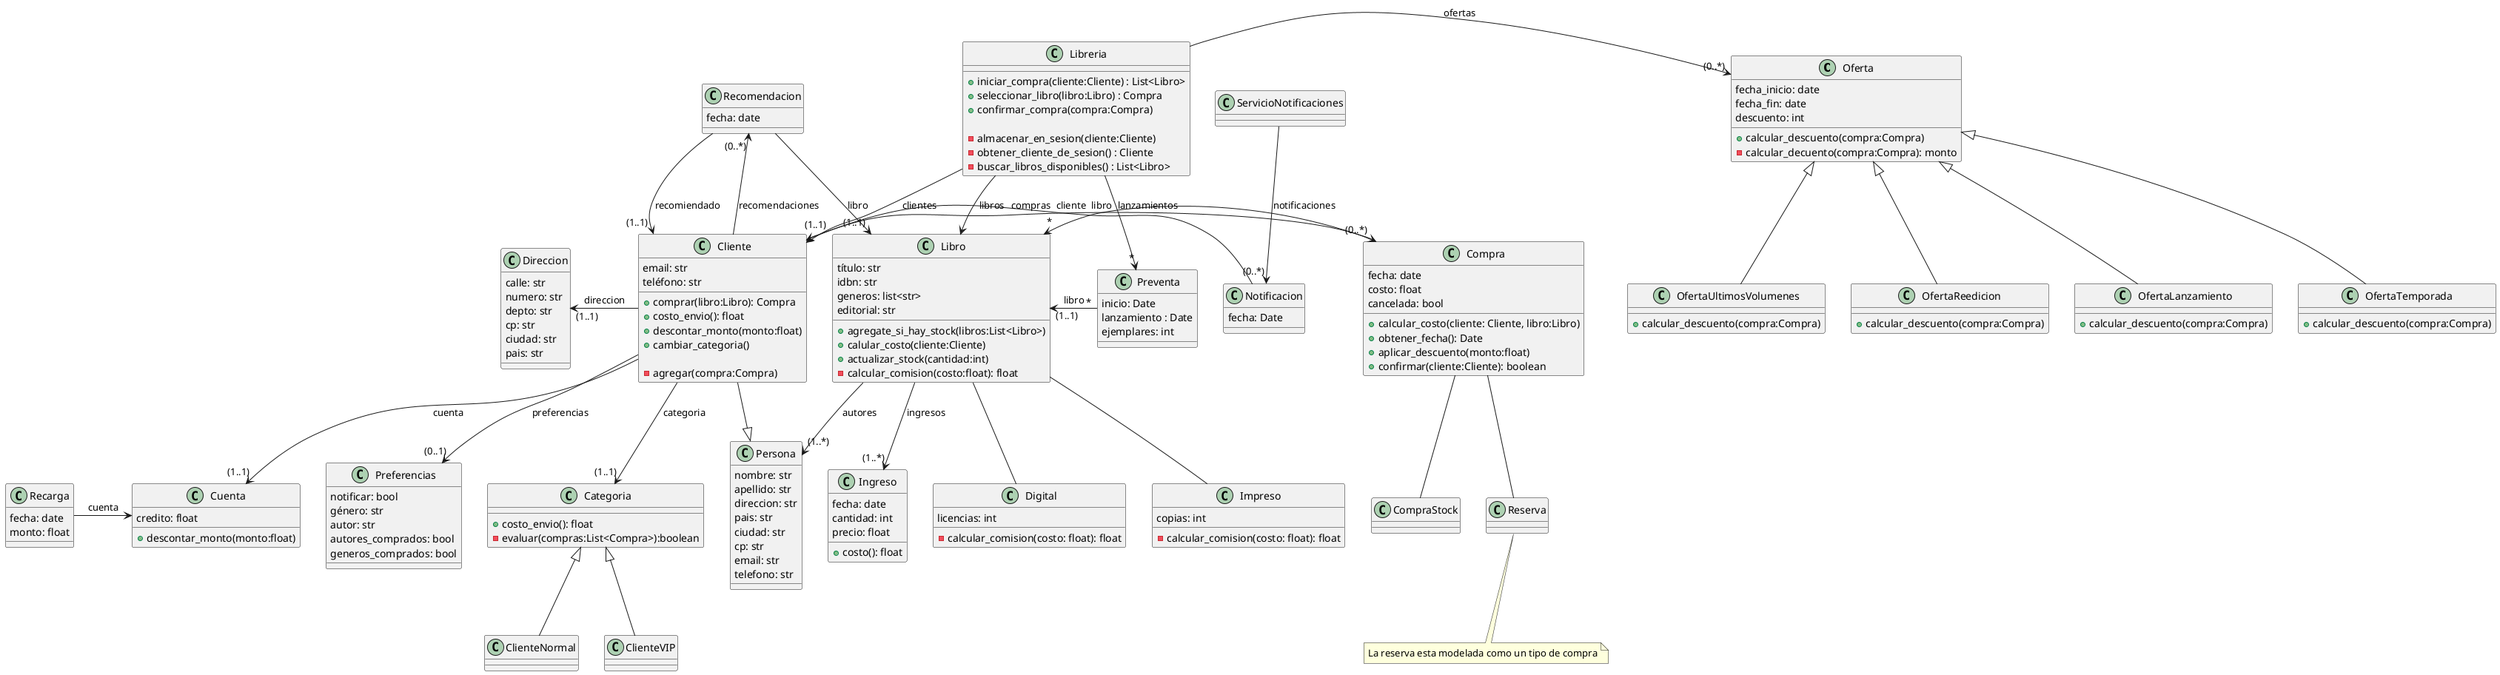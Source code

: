 @startuml diagrama_de_clases


together {

    class Oferta {
        fecha_inicio: date
        fecha_fin: date
        descuento: int

        + calcular_descuento(compra:Compra)
        - calcular_decuento(compra:Compra): monto
    }

    class OfertaLanzamiento {
        + calcular_descuento(compra:Compra)
    }

    class OfertaTemporada {
        + calcular_descuento(compra:Compra)
    }

    class OfertaUltimosVolumenes {
        + calcular_descuento(compra:Compra)
    }

    class OfertaReedicion {
        + calcular_descuento(compra:Compra)
    }

    Oferta <|-- OfertaLanzamiento
    Oferta <|-- OfertaReedicion
    Oferta <|-- OfertaUltimosVolumenes
    Oferta <|-- OfertaTemporada
}

together {
    class Persona {
        nombre: str
        apellido: str
        direccion: str
        pais: str
        ciudad: str
        cp: str
        email: str
        telefono: str
    }

    class Cliente {
        email: str
        teléfono: str

        + comprar(libro:Libro): Compra
        + costo_envio(): float
        + descontar_monto(monto:float)
        + cambiar_categoria()

        - agregar(compra:Compra)
    }
    Persona <|-- Cliente

    class Direccion {
        calle: str
        numero: str
        depto: str
        cp: str
        ciudad: str
        pais: str
    }

    Cliente -l-> "(1..1)" Direccion : direccion
    Cliente -d-> "(1..1)" Categoria : categoria
}

together {
    class Categoria {
        + costo_envio(): float
        - evaluar(compras:List<Compra>):boolean
    }

    class ClienteNormal {
        
    }

    class ClienteVIP {
        
    }

    Categoria <|-- ClienteNormal
    Categoria <|-- ClienteVIP
}

together {
    class Recarga {
        fecha: date
        monto: float
    }

    class Preferencias {
        notificar: bool
        género: str
        autor: str
        autores_comprados: bool
        generos_comprados: bool
    }

    class Cuenta {
        credito: float

        + descontar_monto(monto:float)
    }

    Recarga -> Cuenta : cuenta
    Cliente -d-> "(0..1)" Preferencias : preferencias
    Cliente -d-> "(1..1)" Cuenta : cuenta

}

class Recomendacion {
    fecha: date
}
Recomendacion --> "(1..1)" Cliente : recomiendado
Recomendacion --> "(1..1)" Libro : libro
Cliente -u-> "(0..*)" Recomendacion : recomendaciones

together {
    class Libro {
        título: str
        idbn: str
        generos: list<str>
        editorial: str

        + agregate_si_hay_stock(libros:List<Libro>) 
        + calular_costo(cliente:Cliente)
        + actualizar_stock(cantidad:int)
        - calcular_comision(costo:float): float
    }
    class Digital {
        licencias: int

        - calcular_comision(costo: float): float
    }
    class Impreso {
        copias: int
        - calcular_comision(costo: float): float
    }

    Libro -d- Digital
    Libro -d- Impreso
    Libro --> "(1..*)" Persona : autores
    Libro --> "(1..*)" Ingreso : ingresos

}


together {

    class Compra {
        fecha: date
        costo: float
        cancelada: bool
        + calcular_costo(cliente: Cliente, libro:Libro)
        + obtener_fecha(): Date
        + aplicar_descuento(monto:float)
        + confirmar(cliente:Cliente): boolean
    }

    class CompraStock {
        
    }

    class Reserva {
        
    }
    note bottom of Reserva: La reserva esta modelada como un tipo de compra
}

class Ingreso {
    fecha: date
    cantidad: int
    precio: float

    + costo(): float
}



together {
    class ServicioNotificaciones
    class Notificacion {
        fecha: Date
    }

    ServicioNotificaciones -d-> "(0..*)" Notificacion : notificaciones
    Notificacion -l-> "(1..1)" Cliente : cliente
}



together {

    class Preventa {
        inicio: Date
        lanzamiento : Date
        ejemplares: int
    }

    Preventa "*" -> "(1..1)" Libro : libro
}

Compra -> "*" Libro : libro
Compra -d- CompraStock
Compra -d- Reserva
Compra "(0..*)" <- Cliente : compras


class Libreria {
    + iniciar_compra(cliente:Cliente) : List<Libro>
    + seleccionar_libro(libro:Libro) : Compra
    + confirmar_compra(compra:Compra)

    - almacenar_en_sesion(cliente:Cliente)
    - obtener_cliente_de_sesion() : Cliente
    - buscar_libros_disponibles() : List<Libro>
}

Libreria --> "*" Preventa : lanzamientos
Libreria --> Cliente : clientes
Libreria -> Libro : libros
Libreria -> "(0..*)" Oferta : ofertas

@enduml